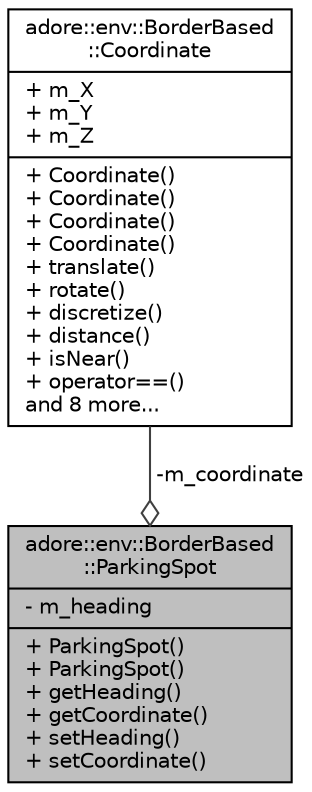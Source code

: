digraph "adore::env::BorderBased::ParkingSpot"
{
 // LATEX_PDF_SIZE
  edge [fontname="Helvetica",fontsize="10",labelfontname="Helvetica",labelfontsize="10"];
  node [fontname="Helvetica",fontsize="10",shape=record];
  Node1 [label="{adore::env::BorderBased\l::ParkingSpot\n|- m_heading\l|+ ParkingSpot()\l+ ParkingSpot()\l+ getHeading()\l+ getCoordinate()\l+ setHeading()\l+ setCoordinate()\l}",height=0.2,width=0.4,color="black", fillcolor="grey75", style="filled", fontcolor="black",tooltip="This class definition is to represent parking spots."];
  Node2 -> Node1 [color="grey25",fontsize="10",style="solid",label=" -m_coordinate" ,arrowhead="odiamond",fontname="Helvetica"];
  Node2 [label="{adore::env::BorderBased\l::Coordinate\n|+ m_X\l+ m_Y\l+ m_Z\l|+ Coordinate()\l+ Coordinate()\l+ Coordinate()\l+ Coordinate()\l+ translate()\l+ rotate()\l+ discretize()\l+ distance()\l+ isNear()\l+ operator==()\land 8 more...\l}",height=0.2,width=0.4,color="black", fillcolor="white", style="filled",URL="$structadore_1_1env_1_1BorderBased_1_1Coordinate.html",tooltip="This struct represents 3-dimensional coordines."];
}

